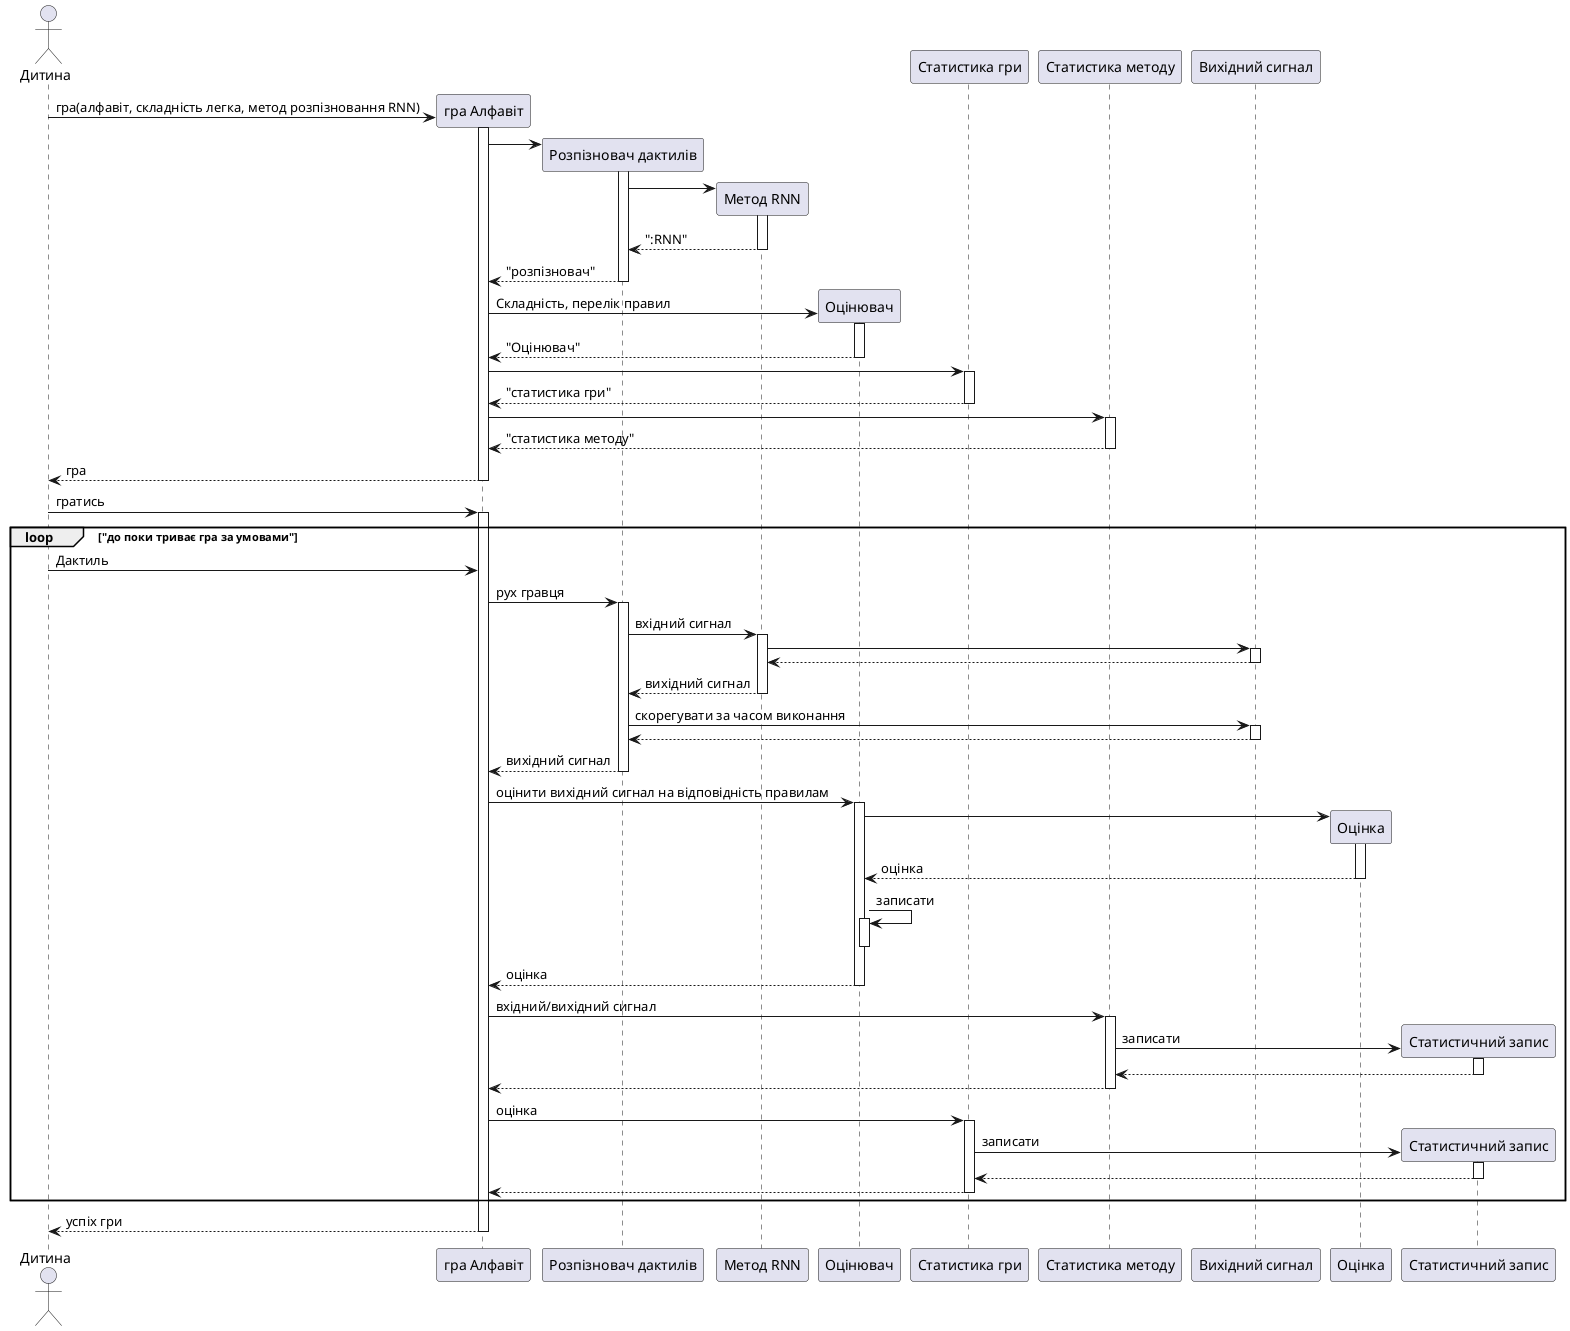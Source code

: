 @startuml
actor Дитина
create "гра Алфавіт"
Дитина -> "гра Алфавіт": гра(алфавіт, складність легка, метод розпізновання RNN)
    activate "гра Алфавіт"
        create "Розпізновач дактилів"
        "гра Алфавіт" -> "Розпізновач дактилів"
            activate "Розпізновач дактилів"
                create "Метод RNN"
                "Розпізновач дактилів" ->  "Метод RNN"
                    activate  "Метод RNN"
                    return ":RNN"
                            return "розпізновач"



        create  "Оцінювач"
        "гра Алфавіт" ->  "Оцінювач": Складність, перелік правил
        activate "Оцінювач"
        return "Оцінювач"
            "гра Алфавіт" -> "Статистика гри"
                activate "Статистика гри"
                return "статистика гри"
                "гра Алфавіт" -> "Статистика методу"
                activate "Статистика методу"
                return "статистика методу"
         return гра

"Дитина" ->  "гра Алфавіт" : гратись
activate "гра Алфавіт"
    loop "до поки триває гра за умовами"
        "Дитина" -> "гра Алфавіт": Дактиль
        "гра Алфавіт" -> "Розпізновач дактилів": рух гравця
        activate "Розпізновач дактилів"
            "Розпізновач дактилів" -> "Метод RNN": вхідний сигнал
            activate "Метод RNN"
                "Метод RNN" -> "Вихідний сигнал"
                activate "Вихідний сигнал"
                return
            return вихідний сигнал
            "Розпізновач дактилів" ->  "Вихідний сигнал": скорегувати за часом виконання
            activate "Вихідний сигнал"
            return
        return вихідний сигнал
        "гра Алфавіт" -> Оцінювач: оцінити вихідний сигнал на відповідність правилам
        activate Оцінювач
            create Оцінка
            Оцінювач -> Оцінка
            activate Оцінка
            return оцінка
            Оцінювач -> Оцінювач: записати
            activate Оцінювач
            deactivate Оцінювач
        return оцінка
        "гра Алфавіт" ->  "Статистика методу": вхідний/вихідний сигнал
         activate "Статистика методу"
            create "Статистичний запис"
            "Статистика методу" -> "Статистичний запис" : записати
            activate "Статистичний запис"
            return
         return
         "гра Алфавіт" ->  "Статистика гри": оцінка
         activate "Статистика гри"
             create "Статистичний запис"
                       "Статистика гри" -> "Статистичний запис": записати
                        activate "Статистичний запис"
                        return

         return

    end
    return успіх гри

@enduml